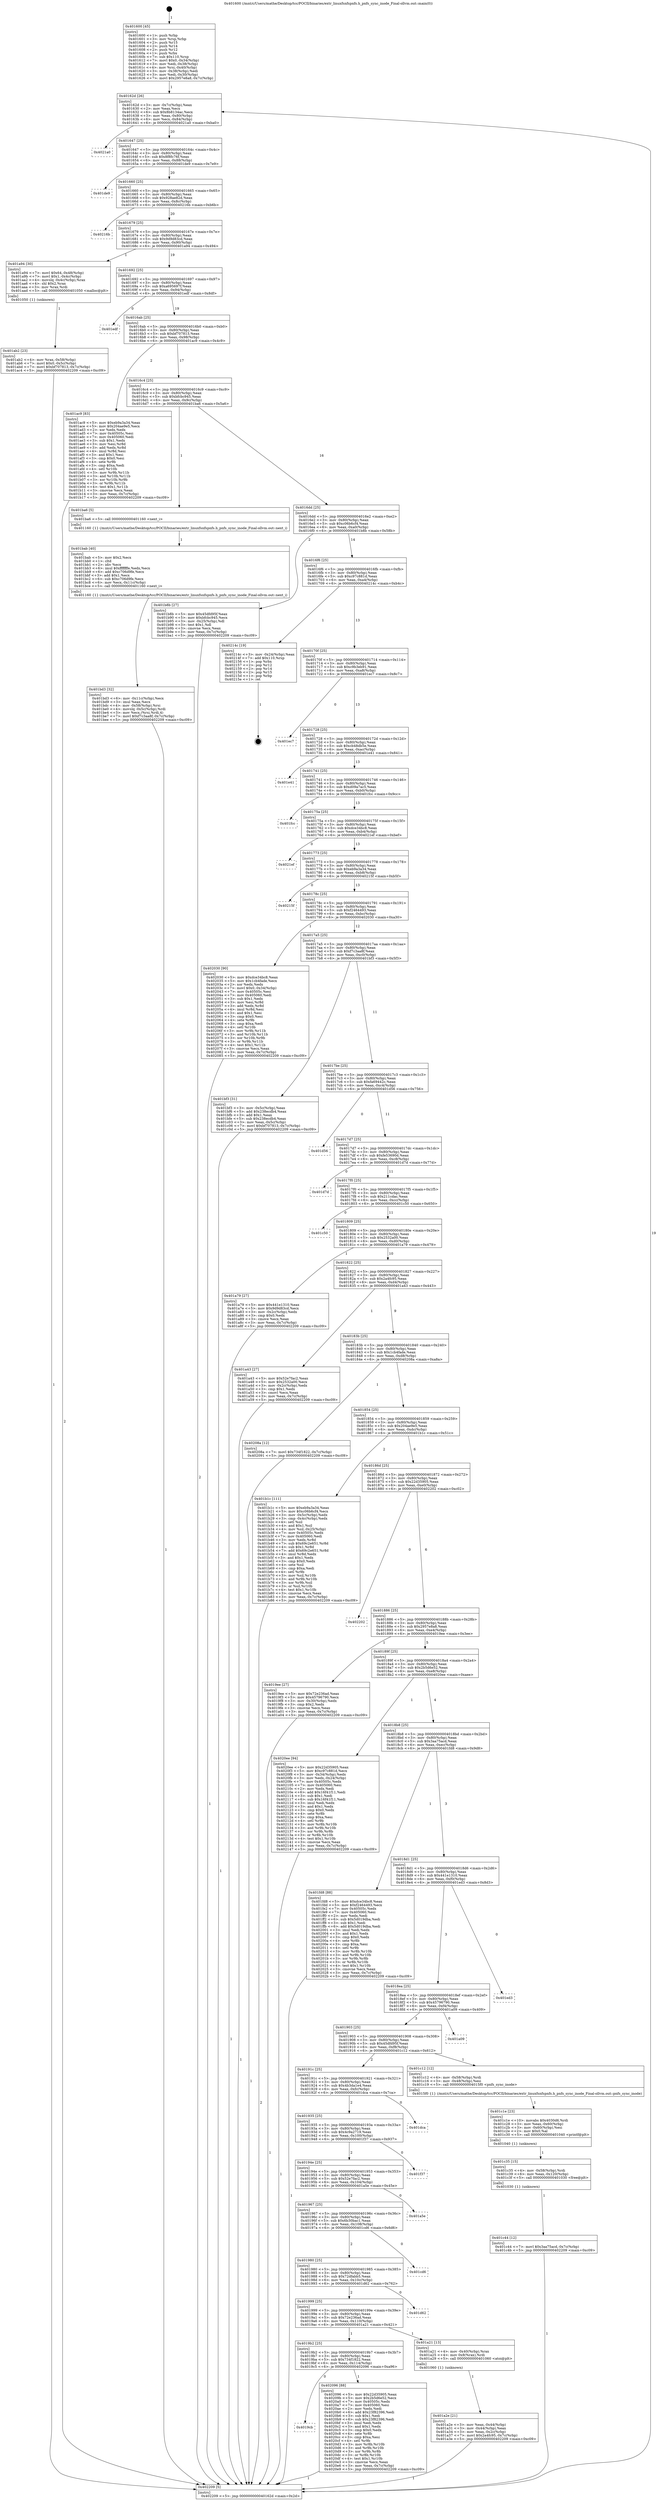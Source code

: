 digraph "0x401600" {
  label = "0x401600 (/mnt/c/Users/mathe/Desktop/tcc/POCII/binaries/extr_linuxfsnfspnfs.h_pnfs_sync_inode_Final-ollvm.out::main(0))"
  labelloc = "t"
  node[shape=record]

  Entry [label="",width=0.3,height=0.3,shape=circle,fillcolor=black,style=filled]
  "0x40162d" [label="{
     0x40162d [26]\l
     | [instrs]\l
     &nbsp;&nbsp;0x40162d \<+3\>: mov -0x7c(%rbp),%eax\l
     &nbsp;&nbsp;0x401630 \<+2\>: mov %eax,%ecx\l
     &nbsp;&nbsp;0x401632 \<+6\>: sub $0x8b8134ac,%ecx\l
     &nbsp;&nbsp;0x401638 \<+3\>: mov %eax,-0x80(%rbp)\l
     &nbsp;&nbsp;0x40163b \<+6\>: mov %ecx,-0x84(%rbp)\l
     &nbsp;&nbsp;0x401641 \<+6\>: je 00000000004021a0 \<main+0xba0\>\l
  }"]
  "0x4021a0" [label="{
     0x4021a0\l
  }", style=dashed]
  "0x401647" [label="{
     0x401647 [25]\l
     | [instrs]\l
     &nbsp;&nbsp;0x401647 \<+5\>: jmp 000000000040164c \<main+0x4c\>\l
     &nbsp;&nbsp;0x40164c \<+3\>: mov -0x80(%rbp),%eax\l
     &nbsp;&nbsp;0x40164f \<+5\>: sub $0x8f8fc76f,%eax\l
     &nbsp;&nbsp;0x401654 \<+6\>: mov %eax,-0x88(%rbp)\l
     &nbsp;&nbsp;0x40165a \<+6\>: je 0000000000401de9 \<main+0x7e9\>\l
  }"]
  Exit [label="",width=0.3,height=0.3,shape=circle,fillcolor=black,style=filled,peripheries=2]
  "0x401de9" [label="{
     0x401de9\l
  }", style=dashed]
  "0x401660" [label="{
     0x401660 [25]\l
     | [instrs]\l
     &nbsp;&nbsp;0x401660 \<+5\>: jmp 0000000000401665 \<main+0x65\>\l
     &nbsp;&nbsp;0x401665 \<+3\>: mov -0x80(%rbp),%eax\l
     &nbsp;&nbsp;0x401668 \<+5\>: sub $0x928ae82d,%eax\l
     &nbsp;&nbsp;0x40166d \<+6\>: mov %eax,-0x8c(%rbp)\l
     &nbsp;&nbsp;0x401673 \<+6\>: je 000000000040216b \<main+0xb6b\>\l
  }"]
  "0x4019cb" [label="{
     0x4019cb\l
  }", style=dashed]
  "0x40216b" [label="{
     0x40216b\l
  }", style=dashed]
  "0x401679" [label="{
     0x401679 [25]\l
     | [instrs]\l
     &nbsp;&nbsp;0x401679 \<+5\>: jmp 000000000040167e \<main+0x7e\>\l
     &nbsp;&nbsp;0x40167e \<+3\>: mov -0x80(%rbp),%eax\l
     &nbsp;&nbsp;0x401681 \<+5\>: sub $0x9d9d83cd,%eax\l
     &nbsp;&nbsp;0x401686 \<+6\>: mov %eax,-0x90(%rbp)\l
     &nbsp;&nbsp;0x40168c \<+6\>: je 0000000000401a94 \<main+0x494\>\l
  }"]
  "0x402096" [label="{
     0x402096 [88]\l
     | [instrs]\l
     &nbsp;&nbsp;0x402096 \<+5\>: mov $0x22d35905,%eax\l
     &nbsp;&nbsp;0x40209b \<+5\>: mov $0x2b5d6e52,%ecx\l
     &nbsp;&nbsp;0x4020a0 \<+7\>: mov 0x40505c,%edx\l
     &nbsp;&nbsp;0x4020a7 \<+7\>: mov 0x405060,%esi\l
     &nbsp;&nbsp;0x4020ae \<+2\>: mov %edx,%edi\l
     &nbsp;&nbsp;0x4020b0 \<+6\>: add $0x23f82396,%edi\l
     &nbsp;&nbsp;0x4020b6 \<+3\>: sub $0x1,%edi\l
     &nbsp;&nbsp;0x4020b9 \<+6\>: sub $0x23f82396,%edi\l
     &nbsp;&nbsp;0x4020bf \<+3\>: imul %edi,%edx\l
     &nbsp;&nbsp;0x4020c2 \<+3\>: and $0x1,%edx\l
     &nbsp;&nbsp;0x4020c5 \<+3\>: cmp $0x0,%edx\l
     &nbsp;&nbsp;0x4020c8 \<+4\>: sete %r8b\l
     &nbsp;&nbsp;0x4020cc \<+3\>: cmp $0xa,%esi\l
     &nbsp;&nbsp;0x4020cf \<+4\>: setl %r9b\l
     &nbsp;&nbsp;0x4020d3 \<+3\>: mov %r8b,%r10b\l
     &nbsp;&nbsp;0x4020d6 \<+3\>: and %r9b,%r10b\l
     &nbsp;&nbsp;0x4020d9 \<+3\>: xor %r9b,%r8b\l
     &nbsp;&nbsp;0x4020dc \<+3\>: or %r8b,%r10b\l
     &nbsp;&nbsp;0x4020df \<+4\>: test $0x1,%r10b\l
     &nbsp;&nbsp;0x4020e3 \<+3\>: cmovne %ecx,%eax\l
     &nbsp;&nbsp;0x4020e6 \<+3\>: mov %eax,-0x7c(%rbp)\l
     &nbsp;&nbsp;0x4020e9 \<+5\>: jmp 0000000000402209 \<main+0xc09\>\l
  }"]
  "0x401a94" [label="{
     0x401a94 [30]\l
     | [instrs]\l
     &nbsp;&nbsp;0x401a94 \<+7\>: movl $0x64,-0x48(%rbp)\l
     &nbsp;&nbsp;0x401a9b \<+7\>: movl $0x1,-0x4c(%rbp)\l
     &nbsp;&nbsp;0x401aa2 \<+4\>: movslq -0x4c(%rbp),%rax\l
     &nbsp;&nbsp;0x401aa6 \<+4\>: shl $0x2,%rax\l
     &nbsp;&nbsp;0x401aaa \<+3\>: mov %rax,%rdi\l
     &nbsp;&nbsp;0x401aad \<+5\>: call 0000000000401050 \<malloc@plt\>\l
     | [calls]\l
     &nbsp;&nbsp;0x401050 \{1\} (unknown)\l
  }"]
  "0x401692" [label="{
     0x401692 [25]\l
     | [instrs]\l
     &nbsp;&nbsp;0x401692 \<+5\>: jmp 0000000000401697 \<main+0x97\>\l
     &nbsp;&nbsp;0x401697 \<+3\>: mov -0x80(%rbp),%eax\l
     &nbsp;&nbsp;0x40169a \<+5\>: sub $0xa695697f,%eax\l
     &nbsp;&nbsp;0x40169f \<+6\>: mov %eax,-0x94(%rbp)\l
     &nbsp;&nbsp;0x4016a5 \<+6\>: je 0000000000401edf \<main+0x8df\>\l
  }"]
  "0x401c44" [label="{
     0x401c44 [12]\l
     | [instrs]\l
     &nbsp;&nbsp;0x401c44 \<+7\>: movl $0x3aa75acd,-0x7c(%rbp)\l
     &nbsp;&nbsp;0x401c4b \<+5\>: jmp 0000000000402209 \<main+0xc09\>\l
  }"]
  "0x401edf" [label="{
     0x401edf\l
  }", style=dashed]
  "0x4016ab" [label="{
     0x4016ab [25]\l
     | [instrs]\l
     &nbsp;&nbsp;0x4016ab \<+5\>: jmp 00000000004016b0 \<main+0xb0\>\l
     &nbsp;&nbsp;0x4016b0 \<+3\>: mov -0x80(%rbp),%eax\l
     &nbsp;&nbsp;0x4016b3 \<+5\>: sub $0xbf707813,%eax\l
     &nbsp;&nbsp;0x4016b8 \<+6\>: mov %eax,-0x98(%rbp)\l
     &nbsp;&nbsp;0x4016be \<+6\>: je 0000000000401ac9 \<main+0x4c9\>\l
  }"]
  "0x401c35" [label="{
     0x401c35 [15]\l
     | [instrs]\l
     &nbsp;&nbsp;0x401c35 \<+4\>: mov -0x58(%rbp),%rdi\l
     &nbsp;&nbsp;0x401c39 \<+6\>: mov %eax,-0x120(%rbp)\l
     &nbsp;&nbsp;0x401c3f \<+5\>: call 0000000000401030 \<free@plt\>\l
     | [calls]\l
     &nbsp;&nbsp;0x401030 \{1\} (unknown)\l
  }"]
  "0x401ac9" [label="{
     0x401ac9 [83]\l
     | [instrs]\l
     &nbsp;&nbsp;0x401ac9 \<+5\>: mov $0xeb9a3a34,%eax\l
     &nbsp;&nbsp;0x401ace \<+5\>: mov $0x204ae9e5,%ecx\l
     &nbsp;&nbsp;0x401ad3 \<+2\>: xor %edx,%edx\l
     &nbsp;&nbsp;0x401ad5 \<+7\>: mov 0x40505c,%esi\l
     &nbsp;&nbsp;0x401adc \<+7\>: mov 0x405060,%edi\l
     &nbsp;&nbsp;0x401ae3 \<+3\>: sub $0x1,%edx\l
     &nbsp;&nbsp;0x401ae6 \<+3\>: mov %esi,%r8d\l
     &nbsp;&nbsp;0x401ae9 \<+3\>: add %edx,%r8d\l
     &nbsp;&nbsp;0x401aec \<+4\>: imul %r8d,%esi\l
     &nbsp;&nbsp;0x401af0 \<+3\>: and $0x1,%esi\l
     &nbsp;&nbsp;0x401af3 \<+3\>: cmp $0x0,%esi\l
     &nbsp;&nbsp;0x401af6 \<+4\>: sete %r9b\l
     &nbsp;&nbsp;0x401afa \<+3\>: cmp $0xa,%edi\l
     &nbsp;&nbsp;0x401afd \<+4\>: setl %r10b\l
     &nbsp;&nbsp;0x401b01 \<+3\>: mov %r9b,%r11b\l
     &nbsp;&nbsp;0x401b04 \<+3\>: and %r10b,%r11b\l
     &nbsp;&nbsp;0x401b07 \<+3\>: xor %r10b,%r9b\l
     &nbsp;&nbsp;0x401b0a \<+3\>: or %r9b,%r11b\l
     &nbsp;&nbsp;0x401b0d \<+4\>: test $0x1,%r11b\l
     &nbsp;&nbsp;0x401b11 \<+3\>: cmovne %ecx,%eax\l
     &nbsp;&nbsp;0x401b14 \<+3\>: mov %eax,-0x7c(%rbp)\l
     &nbsp;&nbsp;0x401b17 \<+5\>: jmp 0000000000402209 \<main+0xc09\>\l
  }"]
  "0x4016c4" [label="{
     0x4016c4 [25]\l
     | [instrs]\l
     &nbsp;&nbsp;0x4016c4 \<+5\>: jmp 00000000004016c9 \<main+0xc9\>\l
     &nbsp;&nbsp;0x4016c9 \<+3\>: mov -0x80(%rbp),%eax\l
     &nbsp;&nbsp;0x4016cc \<+5\>: sub $0xbfcbc945,%eax\l
     &nbsp;&nbsp;0x4016d1 \<+6\>: mov %eax,-0x9c(%rbp)\l
     &nbsp;&nbsp;0x4016d7 \<+6\>: je 0000000000401ba6 \<main+0x5a6\>\l
  }"]
  "0x401c1e" [label="{
     0x401c1e [23]\l
     | [instrs]\l
     &nbsp;&nbsp;0x401c1e \<+10\>: movabs $0x4030d6,%rdi\l
     &nbsp;&nbsp;0x401c28 \<+3\>: mov %eax,-0x60(%rbp)\l
     &nbsp;&nbsp;0x401c2b \<+3\>: mov -0x60(%rbp),%esi\l
     &nbsp;&nbsp;0x401c2e \<+2\>: mov $0x0,%al\l
     &nbsp;&nbsp;0x401c30 \<+5\>: call 0000000000401040 \<printf@plt\>\l
     | [calls]\l
     &nbsp;&nbsp;0x401040 \{1\} (unknown)\l
  }"]
  "0x401ba6" [label="{
     0x401ba6 [5]\l
     | [instrs]\l
     &nbsp;&nbsp;0x401ba6 \<+5\>: call 0000000000401160 \<next_i\>\l
     | [calls]\l
     &nbsp;&nbsp;0x401160 \{1\} (/mnt/c/Users/mathe/Desktop/tcc/POCII/binaries/extr_linuxfsnfspnfs.h_pnfs_sync_inode_Final-ollvm.out::next_i)\l
  }"]
  "0x4016dd" [label="{
     0x4016dd [25]\l
     | [instrs]\l
     &nbsp;&nbsp;0x4016dd \<+5\>: jmp 00000000004016e2 \<main+0xe2\>\l
     &nbsp;&nbsp;0x4016e2 \<+3\>: mov -0x80(%rbp),%eax\l
     &nbsp;&nbsp;0x4016e5 \<+5\>: sub $0xc06b6cf4,%eax\l
     &nbsp;&nbsp;0x4016ea \<+6\>: mov %eax,-0xa0(%rbp)\l
     &nbsp;&nbsp;0x4016f0 \<+6\>: je 0000000000401b8b \<main+0x58b\>\l
  }"]
  "0x401bd3" [label="{
     0x401bd3 [32]\l
     | [instrs]\l
     &nbsp;&nbsp;0x401bd3 \<+6\>: mov -0x11c(%rbp),%ecx\l
     &nbsp;&nbsp;0x401bd9 \<+3\>: imul %eax,%ecx\l
     &nbsp;&nbsp;0x401bdc \<+4\>: mov -0x58(%rbp),%rsi\l
     &nbsp;&nbsp;0x401be0 \<+4\>: movslq -0x5c(%rbp),%rdi\l
     &nbsp;&nbsp;0x401be4 \<+3\>: mov %ecx,(%rsi,%rdi,4)\l
     &nbsp;&nbsp;0x401be7 \<+7\>: movl $0xf7c3aa8f,-0x7c(%rbp)\l
     &nbsp;&nbsp;0x401bee \<+5\>: jmp 0000000000402209 \<main+0xc09\>\l
  }"]
  "0x401b8b" [label="{
     0x401b8b [27]\l
     | [instrs]\l
     &nbsp;&nbsp;0x401b8b \<+5\>: mov $0x45dfd95f,%eax\l
     &nbsp;&nbsp;0x401b90 \<+5\>: mov $0xbfcbc945,%ecx\l
     &nbsp;&nbsp;0x401b95 \<+3\>: mov -0x25(%rbp),%dl\l
     &nbsp;&nbsp;0x401b98 \<+3\>: test $0x1,%dl\l
     &nbsp;&nbsp;0x401b9b \<+3\>: cmovne %ecx,%eax\l
     &nbsp;&nbsp;0x401b9e \<+3\>: mov %eax,-0x7c(%rbp)\l
     &nbsp;&nbsp;0x401ba1 \<+5\>: jmp 0000000000402209 \<main+0xc09\>\l
  }"]
  "0x4016f6" [label="{
     0x4016f6 [25]\l
     | [instrs]\l
     &nbsp;&nbsp;0x4016f6 \<+5\>: jmp 00000000004016fb \<main+0xfb\>\l
     &nbsp;&nbsp;0x4016fb \<+3\>: mov -0x80(%rbp),%eax\l
     &nbsp;&nbsp;0x4016fe \<+5\>: sub $0xc97c881d,%eax\l
     &nbsp;&nbsp;0x401703 \<+6\>: mov %eax,-0xa4(%rbp)\l
     &nbsp;&nbsp;0x401709 \<+6\>: je 000000000040214c \<main+0xb4c\>\l
  }"]
  "0x401bab" [label="{
     0x401bab [40]\l
     | [instrs]\l
     &nbsp;&nbsp;0x401bab \<+5\>: mov $0x2,%ecx\l
     &nbsp;&nbsp;0x401bb0 \<+1\>: cltd\l
     &nbsp;&nbsp;0x401bb1 \<+2\>: idiv %ecx\l
     &nbsp;&nbsp;0x401bb3 \<+6\>: imul $0xfffffffe,%edx,%ecx\l
     &nbsp;&nbsp;0x401bb9 \<+6\>: add $0xc706d9fe,%ecx\l
     &nbsp;&nbsp;0x401bbf \<+3\>: add $0x1,%ecx\l
     &nbsp;&nbsp;0x401bc2 \<+6\>: sub $0xc706d9fe,%ecx\l
     &nbsp;&nbsp;0x401bc8 \<+6\>: mov %ecx,-0x11c(%rbp)\l
     &nbsp;&nbsp;0x401bce \<+5\>: call 0000000000401160 \<next_i\>\l
     | [calls]\l
     &nbsp;&nbsp;0x401160 \{1\} (/mnt/c/Users/mathe/Desktop/tcc/POCII/binaries/extr_linuxfsnfspnfs.h_pnfs_sync_inode_Final-ollvm.out::next_i)\l
  }"]
  "0x40214c" [label="{
     0x40214c [19]\l
     | [instrs]\l
     &nbsp;&nbsp;0x40214c \<+3\>: mov -0x24(%rbp),%eax\l
     &nbsp;&nbsp;0x40214f \<+7\>: add $0x110,%rsp\l
     &nbsp;&nbsp;0x402156 \<+1\>: pop %rbx\l
     &nbsp;&nbsp;0x402157 \<+2\>: pop %r12\l
     &nbsp;&nbsp;0x402159 \<+2\>: pop %r14\l
     &nbsp;&nbsp;0x40215b \<+2\>: pop %r15\l
     &nbsp;&nbsp;0x40215d \<+1\>: pop %rbp\l
     &nbsp;&nbsp;0x40215e \<+1\>: ret\l
  }"]
  "0x40170f" [label="{
     0x40170f [25]\l
     | [instrs]\l
     &nbsp;&nbsp;0x40170f \<+5\>: jmp 0000000000401714 \<main+0x114\>\l
     &nbsp;&nbsp;0x401714 \<+3\>: mov -0x80(%rbp),%eax\l
     &nbsp;&nbsp;0x401717 \<+5\>: sub $0xc9b3eb91,%eax\l
     &nbsp;&nbsp;0x40171c \<+6\>: mov %eax,-0xa8(%rbp)\l
     &nbsp;&nbsp;0x401722 \<+6\>: je 0000000000401ec7 \<main+0x8c7\>\l
  }"]
  "0x401ab2" [label="{
     0x401ab2 [23]\l
     | [instrs]\l
     &nbsp;&nbsp;0x401ab2 \<+4\>: mov %rax,-0x58(%rbp)\l
     &nbsp;&nbsp;0x401ab6 \<+7\>: movl $0x0,-0x5c(%rbp)\l
     &nbsp;&nbsp;0x401abd \<+7\>: movl $0xbf707813,-0x7c(%rbp)\l
     &nbsp;&nbsp;0x401ac4 \<+5\>: jmp 0000000000402209 \<main+0xc09\>\l
  }"]
  "0x401ec7" [label="{
     0x401ec7\l
  }", style=dashed]
  "0x401728" [label="{
     0x401728 [25]\l
     | [instrs]\l
     &nbsp;&nbsp;0x401728 \<+5\>: jmp 000000000040172d \<main+0x12d\>\l
     &nbsp;&nbsp;0x40172d \<+3\>: mov -0x80(%rbp),%eax\l
     &nbsp;&nbsp;0x401730 \<+5\>: sub $0xcb48db5e,%eax\l
     &nbsp;&nbsp;0x401735 \<+6\>: mov %eax,-0xac(%rbp)\l
     &nbsp;&nbsp;0x40173b \<+6\>: je 0000000000401e41 \<main+0x841\>\l
  }"]
  "0x401a2e" [label="{
     0x401a2e [21]\l
     | [instrs]\l
     &nbsp;&nbsp;0x401a2e \<+3\>: mov %eax,-0x44(%rbp)\l
     &nbsp;&nbsp;0x401a31 \<+3\>: mov -0x44(%rbp),%eax\l
     &nbsp;&nbsp;0x401a34 \<+3\>: mov %eax,-0x2c(%rbp)\l
     &nbsp;&nbsp;0x401a37 \<+7\>: movl $0x2a4fc95,-0x7c(%rbp)\l
     &nbsp;&nbsp;0x401a3e \<+5\>: jmp 0000000000402209 \<main+0xc09\>\l
  }"]
  "0x401e41" [label="{
     0x401e41\l
  }", style=dashed]
  "0x401741" [label="{
     0x401741 [25]\l
     | [instrs]\l
     &nbsp;&nbsp;0x401741 \<+5\>: jmp 0000000000401746 \<main+0x146\>\l
     &nbsp;&nbsp;0x401746 \<+3\>: mov -0x80(%rbp),%eax\l
     &nbsp;&nbsp;0x401749 \<+5\>: sub $0xd09a7ac5,%eax\l
     &nbsp;&nbsp;0x40174e \<+6\>: mov %eax,-0xb0(%rbp)\l
     &nbsp;&nbsp;0x401754 \<+6\>: je 0000000000401fcc \<main+0x9cc\>\l
  }"]
  "0x4019b2" [label="{
     0x4019b2 [25]\l
     | [instrs]\l
     &nbsp;&nbsp;0x4019b2 \<+5\>: jmp 00000000004019b7 \<main+0x3b7\>\l
     &nbsp;&nbsp;0x4019b7 \<+3\>: mov -0x80(%rbp),%eax\l
     &nbsp;&nbsp;0x4019ba \<+5\>: sub $0x734f1822,%eax\l
     &nbsp;&nbsp;0x4019bf \<+6\>: mov %eax,-0x114(%rbp)\l
     &nbsp;&nbsp;0x4019c5 \<+6\>: je 0000000000402096 \<main+0xa96\>\l
  }"]
  "0x401fcc" [label="{
     0x401fcc\l
  }", style=dashed]
  "0x40175a" [label="{
     0x40175a [25]\l
     | [instrs]\l
     &nbsp;&nbsp;0x40175a \<+5\>: jmp 000000000040175f \<main+0x15f\>\l
     &nbsp;&nbsp;0x40175f \<+3\>: mov -0x80(%rbp),%eax\l
     &nbsp;&nbsp;0x401762 \<+5\>: sub $0xdce34bc8,%eax\l
     &nbsp;&nbsp;0x401767 \<+6\>: mov %eax,-0xb4(%rbp)\l
     &nbsp;&nbsp;0x40176d \<+6\>: je 00000000004021ef \<main+0xbef\>\l
  }"]
  "0x401a21" [label="{
     0x401a21 [13]\l
     | [instrs]\l
     &nbsp;&nbsp;0x401a21 \<+4\>: mov -0x40(%rbp),%rax\l
     &nbsp;&nbsp;0x401a25 \<+4\>: mov 0x8(%rax),%rdi\l
     &nbsp;&nbsp;0x401a29 \<+5\>: call 0000000000401060 \<atoi@plt\>\l
     | [calls]\l
     &nbsp;&nbsp;0x401060 \{1\} (unknown)\l
  }"]
  "0x4021ef" [label="{
     0x4021ef\l
  }", style=dashed]
  "0x401773" [label="{
     0x401773 [25]\l
     | [instrs]\l
     &nbsp;&nbsp;0x401773 \<+5\>: jmp 0000000000401778 \<main+0x178\>\l
     &nbsp;&nbsp;0x401778 \<+3\>: mov -0x80(%rbp),%eax\l
     &nbsp;&nbsp;0x40177b \<+5\>: sub $0xeb9a3a34,%eax\l
     &nbsp;&nbsp;0x401780 \<+6\>: mov %eax,-0xb8(%rbp)\l
     &nbsp;&nbsp;0x401786 \<+6\>: je 000000000040215f \<main+0xb5f\>\l
  }"]
  "0x401999" [label="{
     0x401999 [25]\l
     | [instrs]\l
     &nbsp;&nbsp;0x401999 \<+5\>: jmp 000000000040199e \<main+0x39e\>\l
     &nbsp;&nbsp;0x40199e \<+3\>: mov -0x80(%rbp),%eax\l
     &nbsp;&nbsp;0x4019a1 \<+5\>: sub $0x72e236ad,%eax\l
     &nbsp;&nbsp;0x4019a6 \<+6\>: mov %eax,-0x110(%rbp)\l
     &nbsp;&nbsp;0x4019ac \<+6\>: je 0000000000401a21 \<main+0x421\>\l
  }"]
  "0x40215f" [label="{
     0x40215f\l
  }", style=dashed]
  "0x40178c" [label="{
     0x40178c [25]\l
     | [instrs]\l
     &nbsp;&nbsp;0x40178c \<+5\>: jmp 0000000000401791 \<main+0x191\>\l
     &nbsp;&nbsp;0x401791 \<+3\>: mov -0x80(%rbp),%eax\l
     &nbsp;&nbsp;0x401794 \<+5\>: sub $0xf2464493,%eax\l
     &nbsp;&nbsp;0x401799 \<+6\>: mov %eax,-0xbc(%rbp)\l
     &nbsp;&nbsp;0x40179f \<+6\>: je 0000000000402030 \<main+0xa30\>\l
  }"]
  "0x401d62" [label="{
     0x401d62\l
  }", style=dashed]
  "0x402030" [label="{
     0x402030 [90]\l
     | [instrs]\l
     &nbsp;&nbsp;0x402030 \<+5\>: mov $0xdce34bc8,%eax\l
     &nbsp;&nbsp;0x402035 \<+5\>: mov $0x1cb4fade,%ecx\l
     &nbsp;&nbsp;0x40203a \<+2\>: xor %edx,%edx\l
     &nbsp;&nbsp;0x40203c \<+7\>: movl $0x0,-0x34(%rbp)\l
     &nbsp;&nbsp;0x402043 \<+7\>: mov 0x40505c,%esi\l
     &nbsp;&nbsp;0x40204a \<+7\>: mov 0x405060,%edi\l
     &nbsp;&nbsp;0x402051 \<+3\>: sub $0x1,%edx\l
     &nbsp;&nbsp;0x402054 \<+3\>: mov %esi,%r8d\l
     &nbsp;&nbsp;0x402057 \<+3\>: add %edx,%r8d\l
     &nbsp;&nbsp;0x40205a \<+4\>: imul %r8d,%esi\l
     &nbsp;&nbsp;0x40205e \<+3\>: and $0x1,%esi\l
     &nbsp;&nbsp;0x402061 \<+3\>: cmp $0x0,%esi\l
     &nbsp;&nbsp;0x402064 \<+4\>: sete %r9b\l
     &nbsp;&nbsp;0x402068 \<+3\>: cmp $0xa,%edi\l
     &nbsp;&nbsp;0x40206b \<+4\>: setl %r10b\l
     &nbsp;&nbsp;0x40206f \<+3\>: mov %r9b,%r11b\l
     &nbsp;&nbsp;0x402072 \<+3\>: and %r10b,%r11b\l
     &nbsp;&nbsp;0x402075 \<+3\>: xor %r10b,%r9b\l
     &nbsp;&nbsp;0x402078 \<+3\>: or %r9b,%r11b\l
     &nbsp;&nbsp;0x40207b \<+4\>: test $0x1,%r11b\l
     &nbsp;&nbsp;0x40207f \<+3\>: cmovne %ecx,%eax\l
     &nbsp;&nbsp;0x402082 \<+3\>: mov %eax,-0x7c(%rbp)\l
     &nbsp;&nbsp;0x402085 \<+5\>: jmp 0000000000402209 \<main+0xc09\>\l
  }"]
  "0x4017a5" [label="{
     0x4017a5 [25]\l
     | [instrs]\l
     &nbsp;&nbsp;0x4017a5 \<+5\>: jmp 00000000004017aa \<main+0x1aa\>\l
     &nbsp;&nbsp;0x4017aa \<+3\>: mov -0x80(%rbp),%eax\l
     &nbsp;&nbsp;0x4017ad \<+5\>: sub $0xf7c3aa8f,%eax\l
     &nbsp;&nbsp;0x4017b2 \<+6\>: mov %eax,-0xc0(%rbp)\l
     &nbsp;&nbsp;0x4017b8 \<+6\>: je 0000000000401bf3 \<main+0x5f3\>\l
  }"]
  "0x401980" [label="{
     0x401980 [25]\l
     | [instrs]\l
     &nbsp;&nbsp;0x401980 \<+5\>: jmp 0000000000401985 \<main+0x385\>\l
     &nbsp;&nbsp;0x401985 \<+3\>: mov -0x80(%rbp),%eax\l
     &nbsp;&nbsp;0x401988 \<+5\>: sub $0x72dfabb5,%eax\l
     &nbsp;&nbsp;0x40198d \<+6\>: mov %eax,-0x10c(%rbp)\l
     &nbsp;&nbsp;0x401993 \<+6\>: je 0000000000401d62 \<main+0x762\>\l
  }"]
  "0x401bf3" [label="{
     0x401bf3 [31]\l
     | [instrs]\l
     &nbsp;&nbsp;0x401bf3 \<+3\>: mov -0x5c(%rbp),%eax\l
     &nbsp;&nbsp;0x401bf6 \<+5\>: add $0x238ecdb4,%eax\l
     &nbsp;&nbsp;0x401bfb \<+3\>: add $0x1,%eax\l
     &nbsp;&nbsp;0x401bfe \<+5\>: sub $0x238ecdb4,%eax\l
     &nbsp;&nbsp;0x401c03 \<+3\>: mov %eax,-0x5c(%rbp)\l
     &nbsp;&nbsp;0x401c06 \<+7\>: movl $0xbf707813,-0x7c(%rbp)\l
     &nbsp;&nbsp;0x401c0d \<+5\>: jmp 0000000000402209 \<main+0xc09\>\l
  }"]
  "0x4017be" [label="{
     0x4017be [25]\l
     | [instrs]\l
     &nbsp;&nbsp;0x4017be \<+5\>: jmp 00000000004017c3 \<main+0x1c3\>\l
     &nbsp;&nbsp;0x4017c3 \<+3\>: mov -0x80(%rbp),%eax\l
     &nbsp;&nbsp;0x4017c6 \<+5\>: sub $0xfa69442c,%eax\l
     &nbsp;&nbsp;0x4017cb \<+6\>: mov %eax,-0xc4(%rbp)\l
     &nbsp;&nbsp;0x4017d1 \<+6\>: je 0000000000401d56 \<main+0x756\>\l
  }"]
  "0x401cd6" [label="{
     0x401cd6\l
  }", style=dashed]
  "0x401d56" [label="{
     0x401d56\l
  }", style=dashed]
  "0x4017d7" [label="{
     0x4017d7 [25]\l
     | [instrs]\l
     &nbsp;&nbsp;0x4017d7 \<+5\>: jmp 00000000004017dc \<main+0x1dc\>\l
     &nbsp;&nbsp;0x4017dc \<+3\>: mov -0x80(%rbp),%eax\l
     &nbsp;&nbsp;0x4017df \<+5\>: sub $0xfe53690d,%eax\l
     &nbsp;&nbsp;0x4017e4 \<+6\>: mov %eax,-0xc8(%rbp)\l
     &nbsp;&nbsp;0x4017ea \<+6\>: je 0000000000401d7d \<main+0x77d\>\l
  }"]
  "0x401967" [label="{
     0x401967 [25]\l
     | [instrs]\l
     &nbsp;&nbsp;0x401967 \<+5\>: jmp 000000000040196c \<main+0x36c\>\l
     &nbsp;&nbsp;0x40196c \<+3\>: mov -0x80(%rbp),%eax\l
     &nbsp;&nbsp;0x40196f \<+5\>: sub $0x6b30bac1,%eax\l
     &nbsp;&nbsp;0x401974 \<+6\>: mov %eax,-0x108(%rbp)\l
     &nbsp;&nbsp;0x40197a \<+6\>: je 0000000000401cd6 \<main+0x6d6\>\l
  }"]
  "0x401d7d" [label="{
     0x401d7d\l
  }", style=dashed]
  "0x4017f0" [label="{
     0x4017f0 [25]\l
     | [instrs]\l
     &nbsp;&nbsp;0x4017f0 \<+5\>: jmp 00000000004017f5 \<main+0x1f5\>\l
     &nbsp;&nbsp;0x4017f5 \<+3\>: mov -0x80(%rbp),%eax\l
     &nbsp;&nbsp;0x4017f8 \<+5\>: sub $0x211cdac,%eax\l
     &nbsp;&nbsp;0x4017fd \<+6\>: mov %eax,-0xcc(%rbp)\l
     &nbsp;&nbsp;0x401803 \<+6\>: je 0000000000401c50 \<main+0x650\>\l
  }"]
  "0x401a5e" [label="{
     0x401a5e\l
  }", style=dashed]
  "0x401c50" [label="{
     0x401c50\l
  }", style=dashed]
  "0x401809" [label="{
     0x401809 [25]\l
     | [instrs]\l
     &nbsp;&nbsp;0x401809 \<+5\>: jmp 000000000040180e \<main+0x20e\>\l
     &nbsp;&nbsp;0x40180e \<+3\>: mov -0x80(%rbp),%eax\l
     &nbsp;&nbsp;0x401811 \<+5\>: sub $0x2532a00,%eax\l
     &nbsp;&nbsp;0x401816 \<+6\>: mov %eax,-0xd0(%rbp)\l
     &nbsp;&nbsp;0x40181c \<+6\>: je 0000000000401a79 \<main+0x479\>\l
  }"]
  "0x40194e" [label="{
     0x40194e [25]\l
     | [instrs]\l
     &nbsp;&nbsp;0x40194e \<+5\>: jmp 0000000000401953 \<main+0x353\>\l
     &nbsp;&nbsp;0x401953 \<+3\>: mov -0x80(%rbp),%eax\l
     &nbsp;&nbsp;0x401956 \<+5\>: sub $0x52e7fac2,%eax\l
     &nbsp;&nbsp;0x40195b \<+6\>: mov %eax,-0x104(%rbp)\l
     &nbsp;&nbsp;0x401961 \<+6\>: je 0000000000401a5e \<main+0x45e\>\l
  }"]
  "0x401a79" [label="{
     0x401a79 [27]\l
     | [instrs]\l
     &nbsp;&nbsp;0x401a79 \<+5\>: mov $0x441e1310,%eax\l
     &nbsp;&nbsp;0x401a7e \<+5\>: mov $0x9d9d83cd,%ecx\l
     &nbsp;&nbsp;0x401a83 \<+3\>: mov -0x2c(%rbp),%edx\l
     &nbsp;&nbsp;0x401a86 \<+3\>: cmp $0x0,%edx\l
     &nbsp;&nbsp;0x401a89 \<+3\>: cmove %ecx,%eax\l
     &nbsp;&nbsp;0x401a8c \<+3\>: mov %eax,-0x7c(%rbp)\l
     &nbsp;&nbsp;0x401a8f \<+5\>: jmp 0000000000402209 \<main+0xc09\>\l
  }"]
  "0x401822" [label="{
     0x401822 [25]\l
     | [instrs]\l
     &nbsp;&nbsp;0x401822 \<+5\>: jmp 0000000000401827 \<main+0x227\>\l
     &nbsp;&nbsp;0x401827 \<+3\>: mov -0x80(%rbp),%eax\l
     &nbsp;&nbsp;0x40182a \<+5\>: sub $0x2a4fc95,%eax\l
     &nbsp;&nbsp;0x40182f \<+6\>: mov %eax,-0xd4(%rbp)\l
     &nbsp;&nbsp;0x401835 \<+6\>: je 0000000000401a43 \<main+0x443\>\l
  }"]
  "0x401f37" [label="{
     0x401f37\l
  }", style=dashed]
  "0x401a43" [label="{
     0x401a43 [27]\l
     | [instrs]\l
     &nbsp;&nbsp;0x401a43 \<+5\>: mov $0x52e7fac2,%eax\l
     &nbsp;&nbsp;0x401a48 \<+5\>: mov $0x2532a00,%ecx\l
     &nbsp;&nbsp;0x401a4d \<+3\>: mov -0x2c(%rbp),%edx\l
     &nbsp;&nbsp;0x401a50 \<+3\>: cmp $0x1,%edx\l
     &nbsp;&nbsp;0x401a53 \<+3\>: cmovl %ecx,%eax\l
     &nbsp;&nbsp;0x401a56 \<+3\>: mov %eax,-0x7c(%rbp)\l
     &nbsp;&nbsp;0x401a59 \<+5\>: jmp 0000000000402209 \<main+0xc09\>\l
  }"]
  "0x40183b" [label="{
     0x40183b [25]\l
     | [instrs]\l
     &nbsp;&nbsp;0x40183b \<+5\>: jmp 0000000000401840 \<main+0x240\>\l
     &nbsp;&nbsp;0x401840 \<+3\>: mov -0x80(%rbp),%eax\l
     &nbsp;&nbsp;0x401843 \<+5\>: sub $0x1cb4fade,%eax\l
     &nbsp;&nbsp;0x401848 \<+6\>: mov %eax,-0xd8(%rbp)\l
     &nbsp;&nbsp;0x40184e \<+6\>: je 000000000040208a \<main+0xa8a\>\l
  }"]
  "0x401935" [label="{
     0x401935 [25]\l
     | [instrs]\l
     &nbsp;&nbsp;0x401935 \<+5\>: jmp 000000000040193a \<main+0x33a\>\l
     &nbsp;&nbsp;0x40193a \<+3\>: mov -0x80(%rbp),%eax\l
     &nbsp;&nbsp;0x40193d \<+5\>: sub $0x4c9a2719,%eax\l
     &nbsp;&nbsp;0x401942 \<+6\>: mov %eax,-0x100(%rbp)\l
     &nbsp;&nbsp;0x401948 \<+6\>: je 0000000000401f37 \<main+0x937\>\l
  }"]
  "0x40208a" [label="{
     0x40208a [12]\l
     | [instrs]\l
     &nbsp;&nbsp;0x40208a \<+7\>: movl $0x734f1822,-0x7c(%rbp)\l
     &nbsp;&nbsp;0x402091 \<+5\>: jmp 0000000000402209 \<main+0xc09\>\l
  }"]
  "0x401854" [label="{
     0x401854 [25]\l
     | [instrs]\l
     &nbsp;&nbsp;0x401854 \<+5\>: jmp 0000000000401859 \<main+0x259\>\l
     &nbsp;&nbsp;0x401859 \<+3\>: mov -0x80(%rbp),%eax\l
     &nbsp;&nbsp;0x40185c \<+5\>: sub $0x204ae9e5,%eax\l
     &nbsp;&nbsp;0x401861 \<+6\>: mov %eax,-0xdc(%rbp)\l
     &nbsp;&nbsp;0x401867 \<+6\>: je 0000000000401b1c \<main+0x51c\>\l
  }"]
  "0x401dca" [label="{
     0x401dca\l
  }", style=dashed]
  "0x401b1c" [label="{
     0x401b1c [111]\l
     | [instrs]\l
     &nbsp;&nbsp;0x401b1c \<+5\>: mov $0xeb9a3a34,%eax\l
     &nbsp;&nbsp;0x401b21 \<+5\>: mov $0xc06b6cf4,%ecx\l
     &nbsp;&nbsp;0x401b26 \<+3\>: mov -0x5c(%rbp),%edx\l
     &nbsp;&nbsp;0x401b29 \<+3\>: cmp -0x4c(%rbp),%edx\l
     &nbsp;&nbsp;0x401b2c \<+4\>: setl %sil\l
     &nbsp;&nbsp;0x401b30 \<+4\>: and $0x1,%sil\l
     &nbsp;&nbsp;0x401b34 \<+4\>: mov %sil,-0x25(%rbp)\l
     &nbsp;&nbsp;0x401b38 \<+7\>: mov 0x40505c,%edx\l
     &nbsp;&nbsp;0x401b3f \<+7\>: mov 0x405060,%edi\l
     &nbsp;&nbsp;0x401b46 \<+3\>: mov %edx,%r8d\l
     &nbsp;&nbsp;0x401b49 \<+7\>: sub $0x69c2e651,%r8d\l
     &nbsp;&nbsp;0x401b50 \<+4\>: sub $0x1,%r8d\l
     &nbsp;&nbsp;0x401b54 \<+7\>: add $0x69c2e651,%r8d\l
     &nbsp;&nbsp;0x401b5b \<+4\>: imul %r8d,%edx\l
     &nbsp;&nbsp;0x401b5f \<+3\>: and $0x1,%edx\l
     &nbsp;&nbsp;0x401b62 \<+3\>: cmp $0x0,%edx\l
     &nbsp;&nbsp;0x401b65 \<+4\>: sete %sil\l
     &nbsp;&nbsp;0x401b69 \<+3\>: cmp $0xa,%edi\l
     &nbsp;&nbsp;0x401b6c \<+4\>: setl %r9b\l
     &nbsp;&nbsp;0x401b70 \<+3\>: mov %sil,%r10b\l
     &nbsp;&nbsp;0x401b73 \<+3\>: and %r9b,%r10b\l
     &nbsp;&nbsp;0x401b76 \<+3\>: xor %r9b,%sil\l
     &nbsp;&nbsp;0x401b79 \<+3\>: or %sil,%r10b\l
     &nbsp;&nbsp;0x401b7c \<+4\>: test $0x1,%r10b\l
     &nbsp;&nbsp;0x401b80 \<+3\>: cmovne %ecx,%eax\l
     &nbsp;&nbsp;0x401b83 \<+3\>: mov %eax,-0x7c(%rbp)\l
     &nbsp;&nbsp;0x401b86 \<+5\>: jmp 0000000000402209 \<main+0xc09\>\l
  }"]
  "0x40186d" [label="{
     0x40186d [25]\l
     | [instrs]\l
     &nbsp;&nbsp;0x40186d \<+5\>: jmp 0000000000401872 \<main+0x272\>\l
     &nbsp;&nbsp;0x401872 \<+3\>: mov -0x80(%rbp),%eax\l
     &nbsp;&nbsp;0x401875 \<+5\>: sub $0x22d35905,%eax\l
     &nbsp;&nbsp;0x40187a \<+6\>: mov %eax,-0xe0(%rbp)\l
     &nbsp;&nbsp;0x401880 \<+6\>: je 0000000000402202 \<main+0xc02\>\l
  }"]
  "0x40191c" [label="{
     0x40191c [25]\l
     | [instrs]\l
     &nbsp;&nbsp;0x40191c \<+5\>: jmp 0000000000401921 \<main+0x321\>\l
     &nbsp;&nbsp;0x401921 \<+3\>: mov -0x80(%rbp),%eax\l
     &nbsp;&nbsp;0x401924 \<+5\>: sub $0x4b3da1e4,%eax\l
     &nbsp;&nbsp;0x401929 \<+6\>: mov %eax,-0xfc(%rbp)\l
     &nbsp;&nbsp;0x40192f \<+6\>: je 0000000000401dca \<main+0x7ca\>\l
  }"]
  "0x402202" [label="{
     0x402202\l
  }", style=dashed]
  "0x401886" [label="{
     0x401886 [25]\l
     | [instrs]\l
     &nbsp;&nbsp;0x401886 \<+5\>: jmp 000000000040188b \<main+0x28b\>\l
     &nbsp;&nbsp;0x40188b \<+3\>: mov -0x80(%rbp),%eax\l
     &nbsp;&nbsp;0x40188e \<+5\>: sub $0x2957e8a8,%eax\l
     &nbsp;&nbsp;0x401893 \<+6\>: mov %eax,-0xe4(%rbp)\l
     &nbsp;&nbsp;0x401899 \<+6\>: je 00000000004019ee \<main+0x3ee\>\l
  }"]
  "0x401c12" [label="{
     0x401c12 [12]\l
     | [instrs]\l
     &nbsp;&nbsp;0x401c12 \<+4\>: mov -0x58(%rbp),%rdi\l
     &nbsp;&nbsp;0x401c16 \<+3\>: mov -0x48(%rbp),%esi\l
     &nbsp;&nbsp;0x401c19 \<+5\>: call 00000000004015f0 \<pnfs_sync_inode\>\l
     | [calls]\l
     &nbsp;&nbsp;0x4015f0 \{1\} (/mnt/c/Users/mathe/Desktop/tcc/POCII/binaries/extr_linuxfsnfspnfs.h_pnfs_sync_inode_Final-ollvm.out::pnfs_sync_inode)\l
  }"]
  "0x4019ee" [label="{
     0x4019ee [27]\l
     | [instrs]\l
     &nbsp;&nbsp;0x4019ee \<+5\>: mov $0x72e236ad,%eax\l
     &nbsp;&nbsp;0x4019f3 \<+5\>: mov $0x45796790,%ecx\l
     &nbsp;&nbsp;0x4019f8 \<+3\>: mov -0x30(%rbp),%edx\l
     &nbsp;&nbsp;0x4019fb \<+3\>: cmp $0x2,%edx\l
     &nbsp;&nbsp;0x4019fe \<+3\>: cmovne %ecx,%eax\l
     &nbsp;&nbsp;0x401a01 \<+3\>: mov %eax,-0x7c(%rbp)\l
     &nbsp;&nbsp;0x401a04 \<+5\>: jmp 0000000000402209 \<main+0xc09\>\l
  }"]
  "0x40189f" [label="{
     0x40189f [25]\l
     | [instrs]\l
     &nbsp;&nbsp;0x40189f \<+5\>: jmp 00000000004018a4 \<main+0x2a4\>\l
     &nbsp;&nbsp;0x4018a4 \<+3\>: mov -0x80(%rbp),%eax\l
     &nbsp;&nbsp;0x4018a7 \<+5\>: sub $0x2b5d6e52,%eax\l
     &nbsp;&nbsp;0x4018ac \<+6\>: mov %eax,-0xe8(%rbp)\l
     &nbsp;&nbsp;0x4018b2 \<+6\>: je 00000000004020ee \<main+0xaee\>\l
  }"]
  "0x402209" [label="{
     0x402209 [5]\l
     | [instrs]\l
     &nbsp;&nbsp;0x402209 \<+5\>: jmp 000000000040162d \<main+0x2d\>\l
  }"]
  "0x401600" [label="{
     0x401600 [45]\l
     | [instrs]\l
     &nbsp;&nbsp;0x401600 \<+1\>: push %rbp\l
     &nbsp;&nbsp;0x401601 \<+3\>: mov %rsp,%rbp\l
     &nbsp;&nbsp;0x401604 \<+2\>: push %r15\l
     &nbsp;&nbsp;0x401606 \<+2\>: push %r14\l
     &nbsp;&nbsp;0x401608 \<+2\>: push %r12\l
     &nbsp;&nbsp;0x40160a \<+1\>: push %rbx\l
     &nbsp;&nbsp;0x40160b \<+7\>: sub $0x110,%rsp\l
     &nbsp;&nbsp;0x401612 \<+7\>: movl $0x0,-0x34(%rbp)\l
     &nbsp;&nbsp;0x401619 \<+3\>: mov %edi,-0x38(%rbp)\l
     &nbsp;&nbsp;0x40161c \<+4\>: mov %rsi,-0x40(%rbp)\l
     &nbsp;&nbsp;0x401620 \<+3\>: mov -0x38(%rbp),%edi\l
     &nbsp;&nbsp;0x401623 \<+3\>: mov %edi,-0x30(%rbp)\l
     &nbsp;&nbsp;0x401626 \<+7\>: movl $0x2957e8a8,-0x7c(%rbp)\l
  }"]
  "0x401903" [label="{
     0x401903 [25]\l
     | [instrs]\l
     &nbsp;&nbsp;0x401903 \<+5\>: jmp 0000000000401908 \<main+0x308\>\l
     &nbsp;&nbsp;0x401908 \<+3\>: mov -0x80(%rbp),%eax\l
     &nbsp;&nbsp;0x40190b \<+5\>: sub $0x45dfd95f,%eax\l
     &nbsp;&nbsp;0x401910 \<+6\>: mov %eax,-0xf8(%rbp)\l
     &nbsp;&nbsp;0x401916 \<+6\>: je 0000000000401c12 \<main+0x612\>\l
  }"]
  "0x4020ee" [label="{
     0x4020ee [94]\l
     | [instrs]\l
     &nbsp;&nbsp;0x4020ee \<+5\>: mov $0x22d35905,%eax\l
     &nbsp;&nbsp;0x4020f3 \<+5\>: mov $0xc97c881d,%ecx\l
     &nbsp;&nbsp;0x4020f8 \<+3\>: mov -0x34(%rbp),%edx\l
     &nbsp;&nbsp;0x4020fb \<+3\>: mov %edx,-0x24(%rbp)\l
     &nbsp;&nbsp;0x4020fe \<+7\>: mov 0x40505c,%edx\l
     &nbsp;&nbsp;0x402105 \<+7\>: mov 0x405060,%esi\l
     &nbsp;&nbsp;0x40210c \<+2\>: mov %edx,%edi\l
     &nbsp;&nbsp;0x40210e \<+6\>: add $0x16f41f11,%edi\l
     &nbsp;&nbsp;0x402114 \<+3\>: sub $0x1,%edi\l
     &nbsp;&nbsp;0x402117 \<+6\>: sub $0x16f41f11,%edi\l
     &nbsp;&nbsp;0x40211d \<+3\>: imul %edi,%edx\l
     &nbsp;&nbsp;0x402120 \<+3\>: and $0x1,%edx\l
     &nbsp;&nbsp;0x402123 \<+3\>: cmp $0x0,%edx\l
     &nbsp;&nbsp;0x402126 \<+4\>: sete %r8b\l
     &nbsp;&nbsp;0x40212a \<+3\>: cmp $0xa,%esi\l
     &nbsp;&nbsp;0x40212d \<+4\>: setl %r9b\l
     &nbsp;&nbsp;0x402131 \<+3\>: mov %r8b,%r10b\l
     &nbsp;&nbsp;0x402134 \<+3\>: and %r9b,%r10b\l
     &nbsp;&nbsp;0x402137 \<+3\>: xor %r9b,%r8b\l
     &nbsp;&nbsp;0x40213a \<+3\>: or %r8b,%r10b\l
     &nbsp;&nbsp;0x40213d \<+4\>: test $0x1,%r10b\l
     &nbsp;&nbsp;0x402141 \<+3\>: cmovne %ecx,%eax\l
     &nbsp;&nbsp;0x402144 \<+3\>: mov %eax,-0x7c(%rbp)\l
     &nbsp;&nbsp;0x402147 \<+5\>: jmp 0000000000402209 \<main+0xc09\>\l
  }"]
  "0x4018b8" [label="{
     0x4018b8 [25]\l
     | [instrs]\l
     &nbsp;&nbsp;0x4018b8 \<+5\>: jmp 00000000004018bd \<main+0x2bd\>\l
     &nbsp;&nbsp;0x4018bd \<+3\>: mov -0x80(%rbp),%eax\l
     &nbsp;&nbsp;0x4018c0 \<+5\>: sub $0x3aa75acd,%eax\l
     &nbsp;&nbsp;0x4018c5 \<+6\>: mov %eax,-0xec(%rbp)\l
     &nbsp;&nbsp;0x4018cb \<+6\>: je 0000000000401fd8 \<main+0x9d8\>\l
  }"]
  "0x401a09" [label="{
     0x401a09\l
  }", style=dashed]
  "0x401fd8" [label="{
     0x401fd8 [88]\l
     | [instrs]\l
     &nbsp;&nbsp;0x401fd8 \<+5\>: mov $0xdce34bc8,%eax\l
     &nbsp;&nbsp;0x401fdd \<+5\>: mov $0xf2464493,%ecx\l
     &nbsp;&nbsp;0x401fe2 \<+7\>: mov 0x40505c,%edx\l
     &nbsp;&nbsp;0x401fe9 \<+7\>: mov 0x405060,%esi\l
     &nbsp;&nbsp;0x401ff0 \<+2\>: mov %edx,%edi\l
     &nbsp;&nbsp;0x401ff2 \<+6\>: sub $0x5d019dba,%edi\l
     &nbsp;&nbsp;0x401ff8 \<+3\>: sub $0x1,%edi\l
     &nbsp;&nbsp;0x401ffb \<+6\>: add $0x5d019dba,%edi\l
     &nbsp;&nbsp;0x402001 \<+3\>: imul %edi,%edx\l
     &nbsp;&nbsp;0x402004 \<+3\>: and $0x1,%edx\l
     &nbsp;&nbsp;0x402007 \<+3\>: cmp $0x0,%edx\l
     &nbsp;&nbsp;0x40200a \<+4\>: sete %r8b\l
     &nbsp;&nbsp;0x40200e \<+3\>: cmp $0xa,%esi\l
     &nbsp;&nbsp;0x402011 \<+4\>: setl %r9b\l
     &nbsp;&nbsp;0x402015 \<+3\>: mov %r8b,%r10b\l
     &nbsp;&nbsp;0x402018 \<+3\>: and %r9b,%r10b\l
     &nbsp;&nbsp;0x40201b \<+3\>: xor %r9b,%r8b\l
     &nbsp;&nbsp;0x40201e \<+3\>: or %r8b,%r10b\l
     &nbsp;&nbsp;0x402021 \<+4\>: test $0x1,%r10b\l
     &nbsp;&nbsp;0x402025 \<+3\>: cmovne %ecx,%eax\l
     &nbsp;&nbsp;0x402028 \<+3\>: mov %eax,-0x7c(%rbp)\l
     &nbsp;&nbsp;0x40202b \<+5\>: jmp 0000000000402209 \<main+0xc09\>\l
  }"]
  "0x4018d1" [label="{
     0x4018d1 [25]\l
     | [instrs]\l
     &nbsp;&nbsp;0x4018d1 \<+5\>: jmp 00000000004018d6 \<main+0x2d6\>\l
     &nbsp;&nbsp;0x4018d6 \<+3\>: mov -0x80(%rbp),%eax\l
     &nbsp;&nbsp;0x4018d9 \<+5\>: sub $0x441e1310,%eax\l
     &nbsp;&nbsp;0x4018de \<+6\>: mov %eax,-0xf0(%rbp)\l
     &nbsp;&nbsp;0x4018e4 \<+6\>: je 0000000000401ed3 \<main+0x8d3\>\l
  }"]
  "0x4018ea" [label="{
     0x4018ea [25]\l
     | [instrs]\l
     &nbsp;&nbsp;0x4018ea \<+5\>: jmp 00000000004018ef \<main+0x2ef\>\l
     &nbsp;&nbsp;0x4018ef \<+3\>: mov -0x80(%rbp),%eax\l
     &nbsp;&nbsp;0x4018f2 \<+5\>: sub $0x45796790,%eax\l
     &nbsp;&nbsp;0x4018f7 \<+6\>: mov %eax,-0xf4(%rbp)\l
     &nbsp;&nbsp;0x4018fd \<+6\>: je 0000000000401a09 \<main+0x409\>\l
  }"]
  "0x401ed3" [label="{
     0x401ed3\l
  }", style=dashed]
  Entry -> "0x401600" [label=" 1"]
  "0x40162d" -> "0x4021a0" [label=" 0"]
  "0x40162d" -> "0x401647" [label=" 20"]
  "0x40214c" -> Exit [label=" 1"]
  "0x401647" -> "0x401de9" [label=" 0"]
  "0x401647" -> "0x401660" [label=" 20"]
  "0x4020ee" -> "0x402209" [label=" 1"]
  "0x401660" -> "0x40216b" [label=" 0"]
  "0x401660" -> "0x401679" [label=" 20"]
  "0x402096" -> "0x402209" [label=" 1"]
  "0x401679" -> "0x401a94" [label=" 1"]
  "0x401679" -> "0x401692" [label=" 19"]
  "0x4019b2" -> "0x4019cb" [label=" 0"]
  "0x401692" -> "0x401edf" [label=" 0"]
  "0x401692" -> "0x4016ab" [label=" 19"]
  "0x4019b2" -> "0x402096" [label=" 1"]
  "0x4016ab" -> "0x401ac9" [label=" 2"]
  "0x4016ab" -> "0x4016c4" [label=" 17"]
  "0x40208a" -> "0x402209" [label=" 1"]
  "0x4016c4" -> "0x401ba6" [label=" 1"]
  "0x4016c4" -> "0x4016dd" [label=" 16"]
  "0x402030" -> "0x402209" [label=" 1"]
  "0x4016dd" -> "0x401b8b" [label=" 2"]
  "0x4016dd" -> "0x4016f6" [label=" 14"]
  "0x401fd8" -> "0x402209" [label=" 1"]
  "0x4016f6" -> "0x40214c" [label=" 1"]
  "0x4016f6" -> "0x40170f" [label=" 13"]
  "0x401c44" -> "0x402209" [label=" 1"]
  "0x40170f" -> "0x401ec7" [label=" 0"]
  "0x40170f" -> "0x401728" [label=" 13"]
  "0x401c35" -> "0x401c44" [label=" 1"]
  "0x401728" -> "0x401e41" [label=" 0"]
  "0x401728" -> "0x401741" [label=" 13"]
  "0x401c1e" -> "0x401c35" [label=" 1"]
  "0x401741" -> "0x401fcc" [label=" 0"]
  "0x401741" -> "0x40175a" [label=" 13"]
  "0x401c12" -> "0x401c1e" [label=" 1"]
  "0x40175a" -> "0x4021ef" [label=" 0"]
  "0x40175a" -> "0x401773" [label=" 13"]
  "0x401bf3" -> "0x402209" [label=" 1"]
  "0x401773" -> "0x40215f" [label=" 0"]
  "0x401773" -> "0x40178c" [label=" 13"]
  "0x401bab" -> "0x401bd3" [label=" 1"]
  "0x40178c" -> "0x402030" [label=" 1"]
  "0x40178c" -> "0x4017a5" [label=" 12"]
  "0x401ba6" -> "0x401bab" [label=" 1"]
  "0x4017a5" -> "0x401bf3" [label=" 1"]
  "0x4017a5" -> "0x4017be" [label=" 11"]
  "0x401b1c" -> "0x402209" [label=" 2"]
  "0x4017be" -> "0x401d56" [label=" 0"]
  "0x4017be" -> "0x4017d7" [label=" 11"]
  "0x401ac9" -> "0x402209" [label=" 2"]
  "0x4017d7" -> "0x401d7d" [label=" 0"]
  "0x4017d7" -> "0x4017f0" [label=" 11"]
  "0x401a94" -> "0x401ab2" [label=" 1"]
  "0x4017f0" -> "0x401c50" [label=" 0"]
  "0x4017f0" -> "0x401809" [label=" 11"]
  "0x401a79" -> "0x402209" [label=" 1"]
  "0x401809" -> "0x401a79" [label=" 1"]
  "0x401809" -> "0x401822" [label=" 10"]
  "0x401a2e" -> "0x402209" [label=" 1"]
  "0x401822" -> "0x401a43" [label=" 1"]
  "0x401822" -> "0x40183b" [label=" 9"]
  "0x401a21" -> "0x401a2e" [label=" 1"]
  "0x40183b" -> "0x40208a" [label=" 1"]
  "0x40183b" -> "0x401854" [label=" 8"]
  "0x401999" -> "0x401a21" [label=" 1"]
  "0x401854" -> "0x401b1c" [label=" 2"]
  "0x401854" -> "0x40186d" [label=" 6"]
  "0x401bd3" -> "0x402209" [label=" 1"]
  "0x40186d" -> "0x402202" [label=" 0"]
  "0x40186d" -> "0x401886" [label=" 6"]
  "0x401980" -> "0x401d62" [label=" 0"]
  "0x401886" -> "0x4019ee" [label=" 1"]
  "0x401886" -> "0x40189f" [label=" 5"]
  "0x4019ee" -> "0x402209" [label=" 1"]
  "0x401600" -> "0x40162d" [label=" 1"]
  "0x402209" -> "0x40162d" [label=" 19"]
  "0x401b8b" -> "0x402209" [label=" 2"]
  "0x40189f" -> "0x4020ee" [label=" 1"]
  "0x40189f" -> "0x4018b8" [label=" 4"]
  "0x401967" -> "0x401cd6" [label=" 0"]
  "0x4018b8" -> "0x401fd8" [label=" 1"]
  "0x4018b8" -> "0x4018d1" [label=" 3"]
  "0x401ab2" -> "0x402209" [label=" 1"]
  "0x4018d1" -> "0x401ed3" [label=" 0"]
  "0x4018d1" -> "0x4018ea" [label=" 3"]
  "0x40194e" -> "0x401967" [label=" 2"]
  "0x4018ea" -> "0x401a09" [label=" 0"]
  "0x4018ea" -> "0x401903" [label=" 3"]
  "0x401967" -> "0x401980" [label=" 2"]
  "0x401903" -> "0x401c12" [label=" 1"]
  "0x401903" -> "0x40191c" [label=" 2"]
  "0x401980" -> "0x401999" [label=" 2"]
  "0x40191c" -> "0x401dca" [label=" 0"]
  "0x40191c" -> "0x401935" [label=" 2"]
  "0x401999" -> "0x4019b2" [label=" 1"]
  "0x401935" -> "0x401f37" [label=" 0"]
  "0x401935" -> "0x40194e" [label=" 2"]
  "0x401a43" -> "0x402209" [label=" 1"]
  "0x40194e" -> "0x401a5e" [label=" 0"]
}
